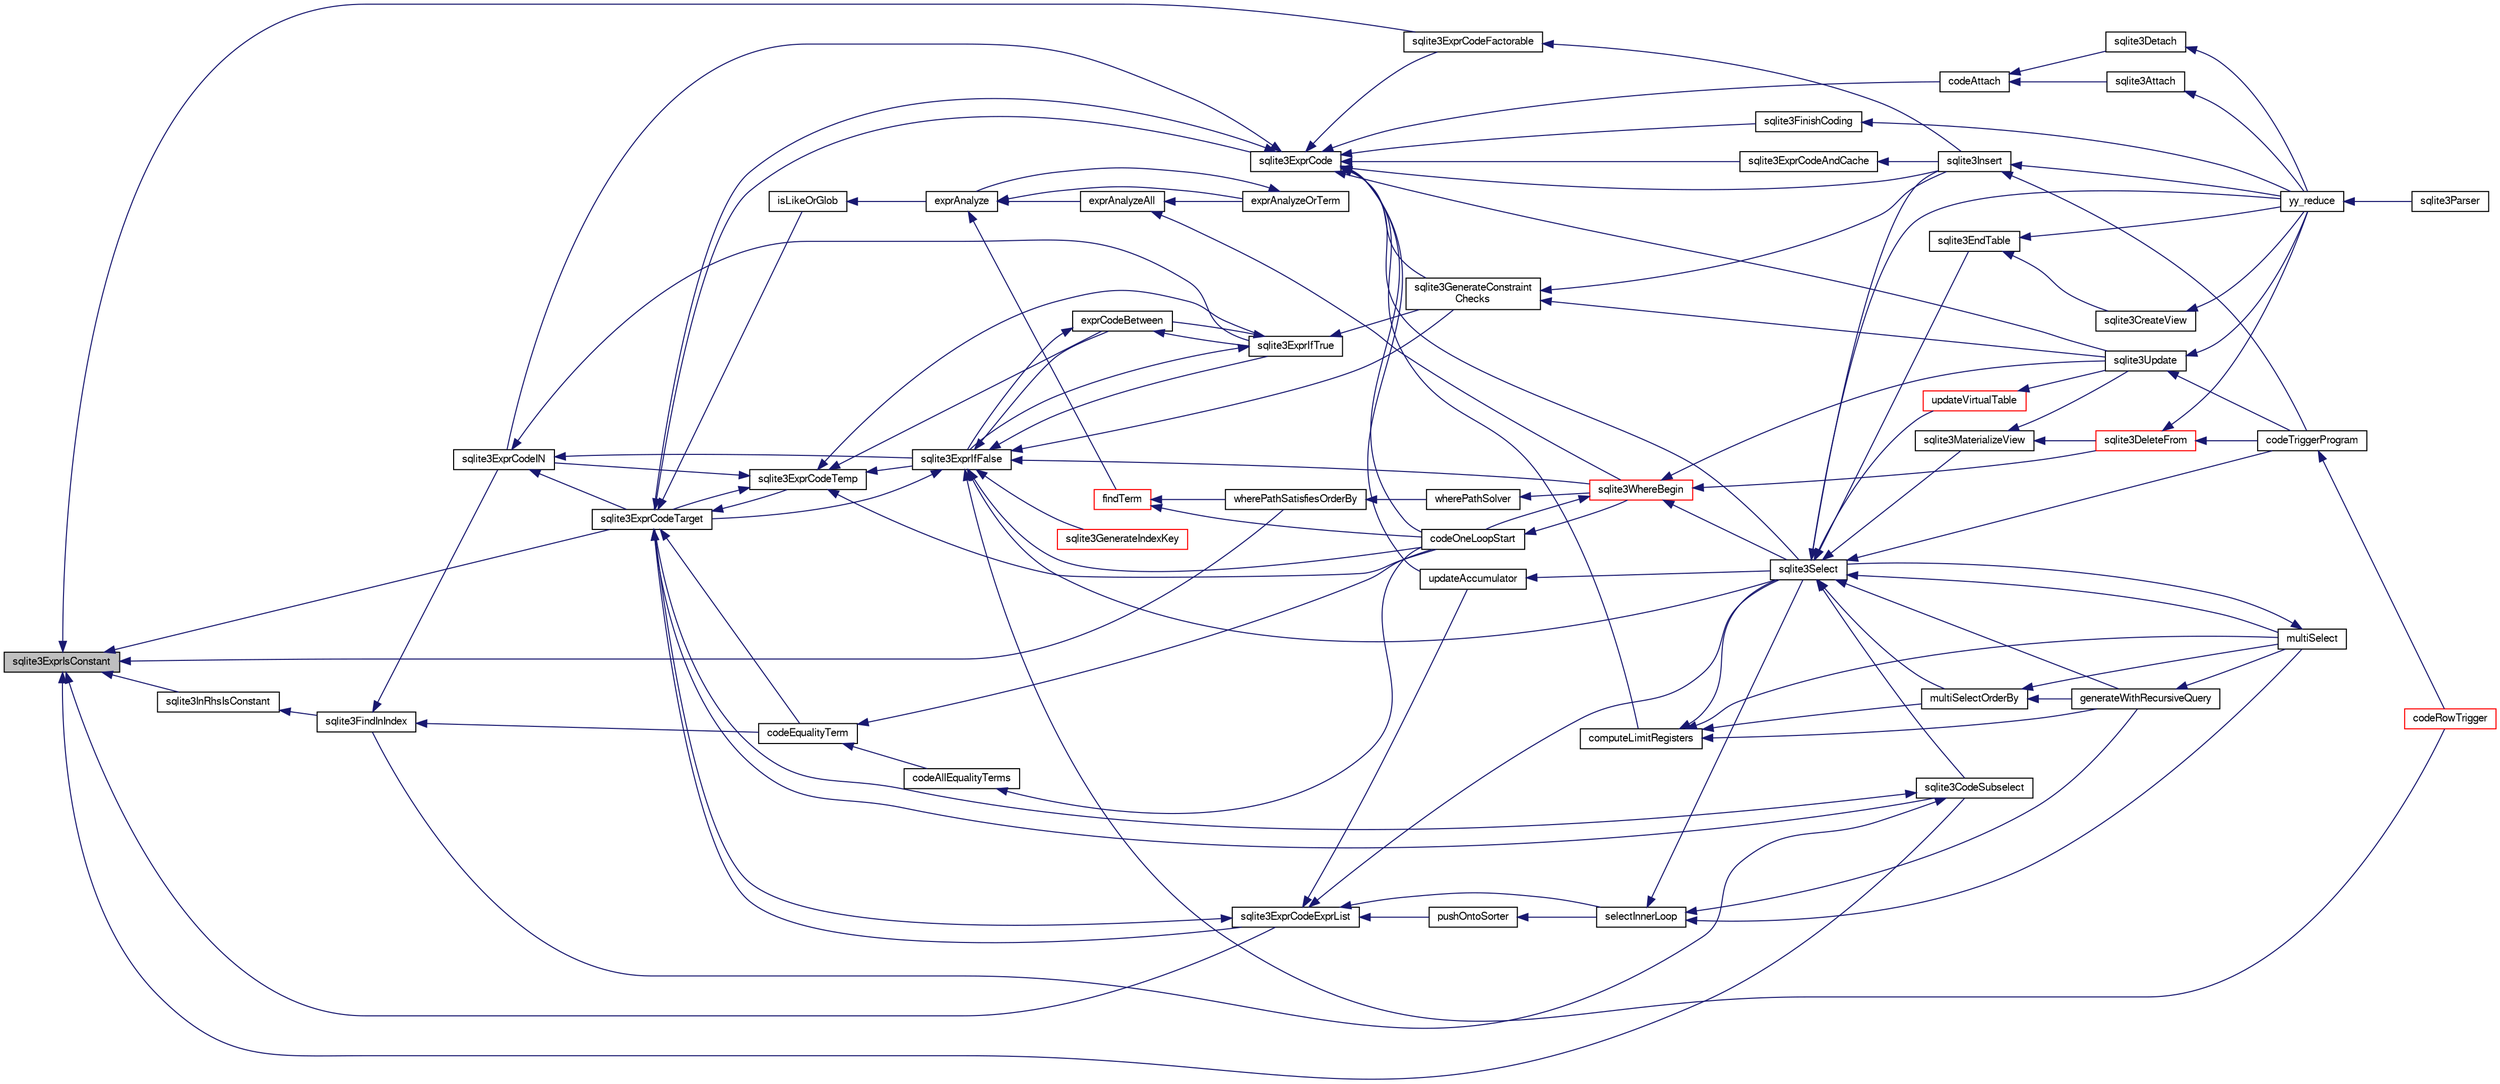 digraph "sqlite3ExprIsConstant"
{
  edge [fontname="FreeSans",fontsize="10",labelfontname="FreeSans",labelfontsize="10"];
  node [fontname="FreeSans",fontsize="10",shape=record];
  rankdir="LR";
  Node533578 [label="sqlite3ExprIsConstant",height=0.2,width=0.4,color="black", fillcolor="grey75", style="filled", fontcolor="black"];
  Node533578 -> Node533579 [dir="back",color="midnightblue",fontsize="10",style="solid",fontname="FreeSans"];
  Node533579 [label="sqlite3InRhsIsConstant",height=0.2,width=0.4,color="black", fillcolor="white", style="filled",URL="$sqlite3_8c.html#aa86274ae36887fb37a9de14c8327e79e"];
  Node533579 -> Node533580 [dir="back",color="midnightblue",fontsize="10",style="solid",fontname="FreeSans"];
  Node533580 [label="sqlite3FindInIndex",height=0.2,width=0.4,color="black", fillcolor="white", style="filled",URL="$sqlite3_8c.html#af7d8c56ab0231f44bb5f87b3fafeffb2"];
  Node533580 -> Node533581 [dir="back",color="midnightblue",fontsize="10",style="solid",fontname="FreeSans"];
  Node533581 [label="sqlite3ExprCodeIN",height=0.2,width=0.4,color="black", fillcolor="white", style="filled",URL="$sqlite3_8c.html#ad9cf4f5b5ffb90c24a4a0900c8626193"];
  Node533581 -> Node533582 [dir="back",color="midnightblue",fontsize="10",style="solid",fontname="FreeSans"];
  Node533582 [label="sqlite3ExprCodeTarget",height=0.2,width=0.4,color="black", fillcolor="white", style="filled",URL="$sqlite3_8c.html#a4f308397a0a3ed299ed31aaa1ae2a293"];
  Node533582 -> Node533583 [dir="back",color="midnightblue",fontsize="10",style="solid",fontname="FreeSans"];
  Node533583 [label="sqlite3CodeSubselect",height=0.2,width=0.4,color="black", fillcolor="white", style="filled",URL="$sqlite3_8c.html#aa69b46d2204a1d1b110107a1be12ee0c"];
  Node533583 -> Node533580 [dir="back",color="midnightblue",fontsize="10",style="solid",fontname="FreeSans"];
  Node533583 -> Node533582 [dir="back",color="midnightblue",fontsize="10",style="solid",fontname="FreeSans"];
  Node533582 -> Node533584 [dir="back",color="midnightblue",fontsize="10",style="solid",fontname="FreeSans"];
  Node533584 [label="sqlite3ExprCodeTemp",height=0.2,width=0.4,color="black", fillcolor="white", style="filled",URL="$sqlite3_8c.html#a3bc5c1ccb3c5851847e2aeb4a84ae1fc"];
  Node533584 -> Node533581 [dir="back",color="midnightblue",fontsize="10",style="solid",fontname="FreeSans"];
  Node533584 -> Node533582 [dir="back",color="midnightblue",fontsize="10",style="solid",fontname="FreeSans"];
  Node533584 -> Node533585 [dir="back",color="midnightblue",fontsize="10",style="solid",fontname="FreeSans"];
  Node533585 [label="exprCodeBetween",height=0.2,width=0.4,color="black", fillcolor="white", style="filled",URL="$sqlite3_8c.html#abd053493214542bca8f406f42145d173"];
  Node533585 -> Node533586 [dir="back",color="midnightblue",fontsize="10",style="solid",fontname="FreeSans"];
  Node533586 [label="sqlite3ExprIfTrue",height=0.2,width=0.4,color="black", fillcolor="white", style="filled",URL="$sqlite3_8c.html#ad93a55237c23e1b743ab1f59df1a1444"];
  Node533586 -> Node533585 [dir="back",color="midnightblue",fontsize="10",style="solid",fontname="FreeSans"];
  Node533586 -> Node533587 [dir="back",color="midnightblue",fontsize="10",style="solid",fontname="FreeSans"];
  Node533587 [label="sqlite3ExprIfFalse",height=0.2,width=0.4,color="black", fillcolor="white", style="filled",URL="$sqlite3_8c.html#af97ecccb5d56e321e118414b08f65b71"];
  Node533587 -> Node533582 [dir="back",color="midnightblue",fontsize="10",style="solid",fontname="FreeSans"];
  Node533587 -> Node533585 [dir="back",color="midnightblue",fontsize="10",style="solid",fontname="FreeSans"];
  Node533587 -> Node533586 [dir="back",color="midnightblue",fontsize="10",style="solid",fontname="FreeSans"];
  Node533587 -> Node533588 [dir="back",color="midnightblue",fontsize="10",style="solid",fontname="FreeSans"];
  Node533588 [label="sqlite3GenerateIndexKey",height=0.2,width=0.4,color="red", fillcolor="white", style="filled",URL="$sqlite3_8c.html#ab85ac93d5c5e6760f45f07897be7f272"];
  Node533587 -> Node533614 [dir="back",color="midnightblue",fontsize="10",style="solid",fontname="FreeSans"];
  Node533614 [label="sqlite3GenerateConstraint\lChecks",height=0.2,width=0.4,color="black", fillcolor="white", style="filled",URL="$sqlite3_8c.html#aef639c1e6a0c0a67ca6e7690ad931bd2"];
  Node533614 -> Node533612 [dir="back",color="midnightblue",fontsize="10",style="solid",fontname="FreeSans"];
  Node533612 [label="sqlite3Insert",height=0.2,width=0.4,color="black", fillcolor="white", style="filled",URL="$sqlite3_8c.html#a5b17c9c2000bae6bdff8e6be48d7dc2b"];
  Node533612 -> Node533605 [dir="back",color="midnightblue",fontsize="10",style="solid",fontname="FreeSans"];
  Node533605 [label="codeTriggerProgram",height=0.2,width=0.4,color="black", fillcolor="white", style="filled",URL="$sqlite3_8c.html#a120801f59d9281d201d2ff4b2606836e"];
  Node533605 -> Node533606 [dir="back",color="midnightblue",fontsize="10",style="solid",fontname="FreeSans"];
  Node533606 [label="codeRowTrigger",height=0.2,width=0.4,color="red", fillcolor="white", style="filled",URL="$sqlite3_8c.html#a463cea5aaaf388b560b206570a0022fc"];
  Node533612 -> Node533592 [dir="back",color="midnightblue",fontsize="10",style="solid",fontname="FreeSans"];
  Node533592 [label="yy_reduce",height=0.2,width=0.4,color="black", fillcolor="white", style="filled",URL="$sqlite3_8c.html#a7c419a9b25711c666a9a2449ef377f14"];
  Node533592 -> Node533593 [dir="back",color="midnightblue",fontsize="10",style="solid",fontname="FreeSans"];
  Node533593 [label="sqlite3Parser",height=0.2,width=0.4,color="black", fillcolor="white", style="filled",URL="$sqlite3_8c.html#a0327d71a5fabe0b6a343d78a2602e72a"];
  Node533614 -> Node533610 [dir="back",color="midnightblue",fontsize="10",style="solid",fontname="FreeSans"];
  Node533610 [label="sqlite3Update",height=0.2,width=0.4,color="black", fillcolor="white", style="filled",URL="$sqlite3_8c.html#ac5aa67c46e8cc8174566fabe6809fafa"];
  Node533610 -> Node533605 [dir="back",color="midnightblue",fontsize="10",style="solid",fontname="FreeSans"];
  Node533610 -> Node533592 [dir="back",color="midnightblue",fontsize="10",style="solid",fontname="FreeSans"];
  Node533587 -> Node533620 [dir="back",color="midnightblue",fontsize="10",style="solid",fontname="FreeSans"];
  Node533620 [label="sqlite3Select",height=0.2,width=0.4,color="black", fillcolor="white", style="filled",URL="$sqlite3_8c.html#a2465ee8c956209ba4b272477b7c21a45"];
  Node533620 -> Node533583 [dir="back",color="midnightblue",fontsize="10",style="solid",fontname="FreeSans"];
  Node533620 -> Node533595 [dir="back",color="midnightblue",fontsize="10",style="solid",fontname="FreeSans"];
  Node533595 [label="sqlite3EndTable",height=0.2,width=0.4,color="black", fillcolor="white", style="filled",URL="$sqlite3_8c.html#a7b5f2c66c0f0b6f819d970ca389768b0"];
  Node533595 -> Node533596 [dir="back",color="midnightblue",fontsize="10",style="solid",fontname="FreeSans"];
  Node533596 [label="sqlite3CreateView",height=0.2,width=0.4,color="black", fillcolor="white", style="filled",URL="$sqlite3_8c.html#a9d85cb00ff71dee5cd9a019503a6982e"];
  Node533596 -> Node533592 [dir="back",color="midnightblue",fontsize="10",style="solid",fontname="FreeSans"];
  Node533595 -> Node533592 [dir="back",color="midnightblue",fontsize="10",style="solid",fontname="FreeSans"];
  Node533620 -> Node533621 [dir="back",color="midnightblue",fontsize="10",style="solid",fontname="FreeSans"];
  Node533621 [label="sqlite3MaterializeView",height=0.2,width=0.4,color="black", fillcolor="white", style="filled",URL="$sqlite3_8c.html#a4557984b0b75f998fb0c3f231c9b1def"];
  Node533621 -> Node533602 [dir="back",color="midnightblue",fontsize="10",style="solid",fontname="FreeSans"];
  Node533602 [label="sqlite3DeleteFrom",height=0.2,width=0.4,color="red", fillcolor="white", style="filled",URL="$sqlite3_8c.html#ab9b4b45349188b49eabb23f94608a091"];
  Node533602 -> Node533605 [dir="back",color="midnightblue",fontsize="10",style="solid",fontname="FreeSans"];
  Node533602 -> Node533592 [dir="back",color="midnightblue",fontsize="10",style="solid",fontname="FreeSans"];
  Node533621 -> Node533610 [dir="back",color="midnightblue",fontsize="10",style="solid",fontname="FreeSans"];
  Node533620 -> Node533612 [dir="back",color="midnightblue",fontsize="10",style="solid",fontname="FreeSans"];
  Node533620 -> Node533622 [dir="back",color="midnightblue",fontsize="10",style="solid",fontname="FreeSans"];
  Node533622 [label="generateWithRecursiveQuery",height=0.2,width=0.4,color="black", fillcolor="white", style="filled",URL="$sqlite3_8c.html#ade2c3663fa9c3b9676507984b9483942"];
  Node533622 -> Node533623 [dir="back",color="midnightblue",fontsize="10",style="solid",fontname="FreeSans"];
  Node533623 [label="multiSelect",height=0.2,width=0.4,color="black", fillcolor="white", style="filled",URL="$sqlite3_8c.html#a6456c61f3d9b2389738753cedfa24fa7"];
  Node533623 -> Node533620 [dir="back",color="midnightblue",fontsize="10",style="solid",fontname="FreeSans"];
  Node533620 -> Node533623 [dir="back",color="midnightblue",fontsize="10",style="solid",fontname="FreeSans"];
  Node533620 -> Node533624 [dir="back",color="midnightblue",fontsize="10",style="solid",fontname="FreeSans"];
  Node533624 [label="multiSelectOrderBy",height=0.2,width=0.4,color="black", fillcolor="white", style="filled",URL="$sqlite3_8c.html#afcdb8488c6f4dfdadaf9f04bca35b808"];
  Node533624 -> Node533622 [dir="back",color="midnightblue",fontsize="10",style="solid",fontname="FreeSans"];
  Node533624 -> Node533623 [dir="back",color="midnightblue",fontsize="10",style="solid",fontname="FreeSans"];
  Node533620 -> Node533605 [dir="back",color="midnightblue",fontsize="10",style="solid",fontname="FreeSans"];
  Node533620 -> Node533625 [dir="back",color="midnightblue",fontsize="10",style="solid",fontname="FreeSans"];
  Node533625 [label="updateVirtualTable",height=0.2,width=0.4,color="red", fillcolor="white", style="filled",URL="$sqlite3_8c.html#a740220531db9293c39a2cdd7da3f74e1"];
  Node533625 -> Node533610 [dir="back",color="midnightblue",fontsize="10",style="solid",fontname="FreeSans"];
  Node533620 -> Node533592 [dir="back",color="midnightblue",fontsize="10",style="solid",fontname="FreeSans"];
  Node533587 -> Node533606 [dir="back",color="midnightblue",fontsize="10",style="solid",fontname="FreeSans"];
  Node533587 -> Node533626 [dir="back",color="midnightblue",fontsize="10",style="solid",fontname="FreeSans"];
  Node533626 [label="codeOneLoopStart",height=0.2,width=0.4,color="black", fillcolor="white", style="filled",URL="$sqlite3_8c.html#aa868875120b151c169cc79139ed6e008"];
  Node533626 -> Node533617 [dir="back",color="midnightblue",fontsize="10",style="solid",fontname="FreeSans"];
  Node533617 [label="sqlite3WhereBegin",height=0.2,width=0.4,color="red", fillcolor="white", style="filled",URL="$sqlite3_8c.html#acad049f5c9a96a8118cffd5e5ce89f7c"];
  Node533617 -> Node533602 [dir="back",color="midnightblue",fontsize="10",style="solid",fontname="FreeSans"];
  Node533617 -> Node533620 [dir="back",color="midnightblue",fontsize="10",style="solid",fontname="FreeSans"];
  Node533617 -> Node533610 [dir="back",color="midnightblue",fontsize="10",style="solid",fontname="FreeSans"];
  Node533617 -> Node533626 [dir="back",color="midnightblue",fontsize="10",style="solid",fontname="FreeSans"];
  Node533587 -> Node533617 [dir="back",color="midnightblue",fontsize="10",style="solid",fontname="FreeSans"];
  Node533586 -> Node533614 [dir="back",color="midnightblue",fontsize="10",style="solid",fontname="FreeSans"];
  Node533585 -> Node533587 [dir="back",color="midnightblue",fontsize="10",style="solid",fontname="FreeSans"];
  Node533584 -> Node533586 [dir="back",color="midnightblue",fontsize="10",style="solid",fontname="FreeSans"];
  Node533584 -> Node533587 [dir="back",color="midnightblue",fontsize="10",style="solid",fontname="FreeSans"];
  Node533584 -> Node533626 [dir="back",color="midnightblue",fontsize="10",style="solid",fontname="FreeSans"];
  Node533582 -> Node533627 [dir="back",color="midnightblue",fontsize="10",style="solid",fontname="FreeSans"];
  Node533627 [label="sqlite3ExprCode",height=0.2,width=0.4,color="black", fillcolor="white", style="filled",URL="$sqlite3_8c.html#a75f270fb0b111b86924cca4ea507b417"];
  Node533627 -> Node533581 [dir="back",color="midnightblue",fontsize="10",style="solid",fontname="FreeSans"];
  Node533627 -> Node533582 [dir="back",color="midnightblue",fontsize="10",style="solid",fontname="FreeSans"];
  Node533627 -> Node533628 [dir="back",color="midnightblue",fontsize="10",style="solid",fontname="FreeSans"];
  Node533628 [label="sqlite3ExprCodeFactorable",height=0.2,width=0.4,color="black", fillcolor="white", style="filled",URL="$sqlite3_8c.html#a843f7fd58eec5a683c1fd8435fcd1e84"];
  Node533628 -> Node533612 [dir="back",color="midnightblue",fontsize="10",style="solid",fontname="FreeSans"];
  Node533627 -> Node533629 [dir="back",color="midnightblue",fontsize="10",style="solid",fontname="FreeSans"];
  Node533629 [label="sqlite3ExprCodeAndCache",height=0.2,width=0.4,color="black", fillcolor="white", style="filled",URL="$sqlite3_8c.html#ae3e46527d9b7fc9cb9236d21a5e6b1d8"];
  Node533629 -> Node533612 [dir="back",color="midnightblue",fontsize="10",style="solid",fontname="FreeSans"];
  Node533627 -> Node533630 [dir="back",color="midnightblue",fontsize="10",style="solid",fontname="FreeSans"];
  Node533630 [label="codeAttach",height=0.2,width=0.4,color="black", fillcolor="white", style="filled",URL="$sqlite3_8c.html#ade4e9e30d828a19c191fdcb098676d5b"];
  Node533630 -> Node533631 [dir="back",color="midnightblue",fontsize="10",style="solid",fontname="FreeSans"];
  Node533631 [label="sqlite3Detach",height=0.2,width=0.4,color="black", fillcolor="white", style="filled",URL="$sqlite3_8c.html#ab1a5a0b01c7560aef5e0b8603a68747d"];
  Node533631 -> Node533592 [dir="back",color="midnightblue",fontsize="10",style="solid",fontname="FreeSans"];
  Node533630 -> Node533632 [dir="back",color="midnightblue",fontsize="10",style="solid",fontname="FreeSans"];
  Node533632 [label="sqlite3Attach",height=0.2,width=0.4,color="black", fillcolor="white", style="filled",URL="$sqlite3_8c.html#ae0907fe0b43cc1b4c7e6a16213e8546f"];
  Node533632 -> Node533592 [dir="back",color="midnightblue",fontsize="10",style="solid",fontname="FreeSans"];
  Node533627 -> Node533633 [dir="back",color="midnightblue",fontsize="10",style="solid",fontname="FreeSans"];
  Node533633 [label="sqlite3FinishCoding",height=0.2,width=0.4,color="black", fillcolor="white", style="filled",URL="$sqlite3_8c.html#a651bc5b446c276c092705856d995b278"];
  Node533633 -> Node533592 [dir="back",color="midnightblue",fontsize="10",style="solid",fontname="FreeSans"];
  Node533627 -> Node533612 [dir="back",color="midnightblue",fontsize="10",style="solid",fontname="FreeSans"];
  Node533627 -> Node533614 [dir="back",color="midnightblue",fontsize="10",style="solid",fontname="FreeSans"];
  Node533627 -> Node533634 [dir="back",color="midnightblue",fontsize="10",style="solid",fontname="FreeSans"];
  Node533634 [label="computeLimitRegisters",height=0.2,width=0.4,color="black", fillcolor="white", style="filled",URL="$sqlite3_8c.html#ae9d37055e4905929b6f6cda5461e2f37"];
  Node533634 -> Node533622 [dir="back",color="midnightblue",fontsize="10",style="solid",fontname="FreeSans"];
  Node533634 -> Node533623 [dir="back",color="midnightblue",fontsize="10",style="solid",fontname="FreeSans"];
  Node533634 -> Node533624 [dir="back",color="midnightblue",fontsize="10",style="solid",fontname="FreeSans"];
  Node533634 -> Node533620 [dir="back",color="midnightblue",fontsize="10",style="solid",fontname="FreeSans"];
  Node533627 -> Node533635 [dir="back",color="midnightblue",fontsize="10",style="solid",fontname="FreeSans"];
  Node533635 [label="updateAccumulator",height=0.2,width=0.4,color="black", fillcolor="white", style="filled",URL="$sqlite3_8c.html#a1681660dd3ecd50c8727d6e56a537bd9"];
  Node533635 -> Node533620 [dir="back",color="midnightblue",fontsize="10",style="solid",fontname="FreeSans"];
  Node533627 -> Node533620 [dir="back",color="midnightblue",fontsize="10",style="solid",fontname="FreeSans"];
  Node533627 -> Node533610 [dir="back",color="midnightblue",fontsize="10",style="solid",fontname="FreeSans"];
  Node533627 -> Node533626 [dir="back",color="midnightblue",fontsize="10",style="solid",fontname="FreeSans"];
  Node533582 -> Node533636 [dir="back",color="midnightblue",fontsize="10",style="solid",fontname="FreeSans"];
  Node533636 [label="sqlite3ExprCodeExprList",height=0.2,width=0.4,color="black", fillcolor="white", style="filled",URL="$sqlite3_8c.html#a05b2b3dc3de7565de24eb3a2ff4e9566"];
  Node533636 -> Node533582 [dir="back",color="midnightblue",fontsize="10",style="solid",fontname="FreeSans"];
  Node533636 -> Node533637 [dir="back",color="midnightblue",fontsize="10",style="solid",fontname="FreeSans"];
  Node533637 [label="pushOntoSorter",height=0.2,width=0.4,color="black", fillcolor="white", style="filled",URL="$sqlite3_8c.html#a4555397beb584a386e7739cf022a6651"];
  Node533637 -> Node533638 [dir="back",color="midnightblue",fontsize="10",style="solid",fontname="FreeSans"];
  Node533638 [label="selectInnerLoop",height=0.2,width=0.4,color="black", fillcolor="white", style="filled",URL="$sqlite3_8c.html#ababe0933661ebe67eb0e6074bb1fd411"];
  Node533638 -> Node533622 [dir="back",color="midnightblue",fontsize="10",style="solid",fontname="FreeSans"];
  Node533638 -> Node533623 [dir="back",color="midnightblue",fontsize="10",style="solid",fontname="FreeSans"];
  Node533638 -> Node533620 [dir="back",color="midnightblue",fontsize="10",style="solid",fontname="FreeSans"];
  Node533636 -> Node533638 [dir="back",color="midnightblue",fontsize="10",style="solid",fontname="FreeSans"];
  Node533636 -> Node533635 [dir="back",color="midnightblue",fontsize="10",style="solid",fontname="FreeSans"];
  Node533636 -> Node533620 [dir="back",color="midnightblue",fontsize="10",style="solid",fontname="FreeSans"];
  Node533582 -> Node533639 [dir="back",color="midnightblue",fontsize="10",style="solid",fontname="FreeSans"];
  Node533639 [label="isLikeOrGlob",height=0.2,width=0.4,color="black", fillcolor="white", style="filled",URL="$sqlite3_8c.html#a6c38e495198bf8976f68d1a6ebd74a50"];
  Node533639 -> Node533640 [dir="back",color="midnightblue",fontsize="10",style="solid",fontname="FreeSans"];
  Node533640 [label="exprAnalyze",height=0.2,width=0.4,color="black", fillcolor="white", style="filled",URL="$sqlite3_8c.html#acb10e48c9a4184a4edd9bfd5b14ad0b7"];
  Node533640 -> Node533641 [dir="back",color="midnightblue",fontsize="10",style="solid",fontname="FreeSans"];
  Node533641 [label="findTerm",height=0.2,width=0.4,color="red", fillcolor="white", style="filled",URL="$sqlite3_8c.html#af26eb1eed85001fcf29fa189b631ac4b"];
  Node533641 -> Node533626 [dir="back",color="midnightblue",fontsize="10",style="solid",fontname="FreeSans"];
  Node533641 -> Node533643 [dir="back",color="midnightblue",fontsize="10",style="solid",fontname="FreeSans"];
  Node533643 [label="wherePathSatisfiesOrderBy",height=0.2,width=0.4,color="black", fillcolor="white", style="filled",URL="$sqlite3_8c.html#a0d0fdea0c17942906bcb742c15cf8861"];
  Node533643 -> Node533644 [dir="back",color="midnightblue",fontsize="10",style="solid",fontname="FreeSans"];
  Node533644 [label="wherePathSolver",height=0.2,width=0.4,color="black", fillcolor="white", style="filled",URL="$sqlite3_8c.html#aebc15a04540468c220b31d00e9b29fe6"];
  Node533644 -> Node533617 [dir="back",color="midnightblue",fontsize="10",style="solid",fontname="FreeSans"];
  Node533640 -> Node533646 [dir="back",color="midnightblue",fontsize="10",style="solid",fontname="FreeSans"];
  Node533646 [label="exprAnalyzeAll",height=0.2,width=0.4,color="black", fillcolor="white", style="filled",URL="$sqlite3_8c.html#a2e7a957af98e240fa68e34d6ff639437"];
  Node533646 -> Node533647 [dir="back",color="midnightblue",fontsize="10",style="solid",fontname="FreeSans"];
  Node533647 [label="exprAnalyzeOrTerm",height=0.2,width=0.4,color="black", fillcolor="white", style="filled",URL="$sqlite3_8c.html#ab95cabd8b51cb2291b5bef0c4a3776d2"];
  Node533647 -> Node533640 [dir="back",color="midnightblue",fontsize="10",style="solid",fontname="FreeSans"];
  Node533646 -> Node533617 [dir="back",color="midnightblue",fontsize="10",style="solid",fontname="FreeSans"];
  Node533640 -> Node533647 [dir="back",color="midnightblue",fontsize="10",style="solid",fontname="FreeSans"];
  Node533582 -> Node533648 [dir="back",color="midnightblue",fontsize="10",style="solid",fontname="FreeSans"];
  Node533648 [label="codeEqualityTerm",height=0.2,width=0.4,color="black", fillcolor="white", style="filled",URL="$sqlite3_8c.html#ad88a57073f031452c9843e97f15acc47"];
  Node533648 -> Node533649 [dir="back",color="midnightblue",fontsize="10",style="solid",fontname="FreeSans"];
  Node533649 [label="codeAllEqualityTerms",height=0.2,width=0.4,color="black", fillcolor="white", style="filled",URL="$sqlite3_8c.html#a3095598b812500a4efe41bf17cd49381"];
  Node533649 -> Node533626 [dir="back",color="midnightblue",fontsize="10",style="solid",fontname="FreeSans"];
  Node533648 -> Node533626 [dir="back",color="midnightblue",fontsize="10",style="solid",fontname="FreeSans"];
  Node533581 -> Node533586 [dir="back",color="midnightblue",fontsize="10",style="solid",fontname="FreeSans"];
  Node533581 -> Node533587 [dir="back",color="midnightblue",fontsize="10",style="solid",fontname="FreeSans"];
  Node533580 -> Node533648 [dir="back",color="midnightblue",fontsize="10",style="solid",fontname="FreeSans"];
  Node533578 -> Node533583 [dir="back",color="midnightblue",fontsize="10",style="solid",fontname="FreeSans"];
  Node533578 -> Node533582 [dir="back",color="midnightblue",fontsize="10",style="solid",fontname="FreeSans"];
  Node533578 -> Node533628 [dir="back",color="midnightblue",fontsize="10",style="solid",fontname="FreeSans"];
  Node533578 -> Node533636 [dir="back",color="midnightblue",fontsize="10",style="solid",fontname="FreeSans"];
  Node533578 -> Node533643 [dir="back",color="midnightblue",fontsize="10",style="solid",fontname="FreeSans"];
}
